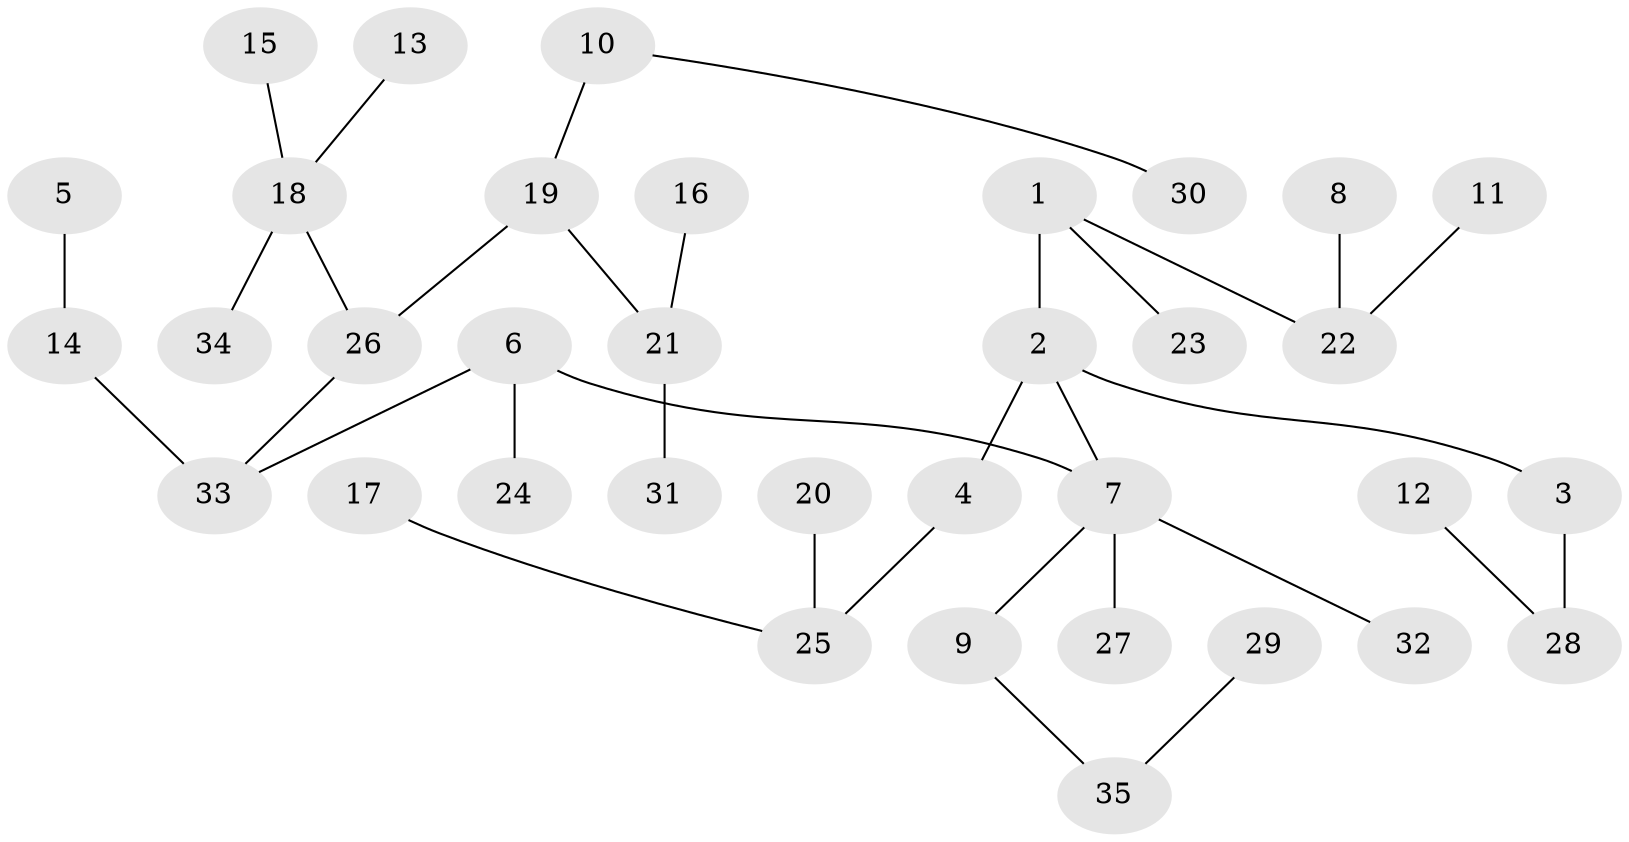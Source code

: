 // original degree distribution, {6: 0.014492753623188406, 5: 0.057971014492753624, 3: 0.11594202898550725, 2: 0.21739130434782608, 4: 0.07246376811594203, 1: 0.5217391304347826}
// Generated by graph-tools (version 1.1) at 2025/37/03/04/25 23:37:22]
// undirected, 35 vertices, 34 edges
graph export_dot {
  node [color=gray90,style=filled];
  1;
  2;
  3;
  4;
  5;
  6;
  7;
  8;
  9;
  10;
  11;
  12;
  13;
  14;
  15;
  16;
  17;
  18;
  19;
  20;
  21;
  22;
  23;
  24;
  25;
  26;
  27;
  28;
  29;
  30;
  31;
  32;
  33;
  34;
  35;
  1 -- 2 [weight=1.0];
  1 -- 22 [weight=1.0];
  1 -- 23 [weight=1.0];
  2 -- 3 [weight=1.0];
  2 -- 4 [weight=1.0];
  2 -- 7 [weight=1.0];
  3 -- 28 [weight=1.0];
  4 -- 25 [weight=1.0];
  5 -- 14 [weight=1.0];
  6 -- 7 [weight=1.0];
  6 -- 24 [weight=1.0];
  6 -- 33 [weight=1.0];
  7 -- 9 [weight=1.0];
  7 -- 27 [weight=1.0];
  7 -- 32 [weight=1.0];
  8 -- 22 [weight=1.0];
  9 -- 35 [weight=1.0];
  10 -- 19 [weight=1.0];
  10 -- 30 [weight=1.0];
  11 -- 22 [weight=1.0];
  12 -- 28 [weight=1.0];
  13 -- 18 [weight=1.0];
  14 -- 33 [weight=1.0];
  15 -- 18 [weight=1.0];
  16 -- 21 [weight=1.0];
  17 -- 25 [weight=1.0];
  18 -- 26 [weight=1.0];
  18 -- 34 [weight=1.0];
  19 -- 21 [weight=1.0];
  19 -- 26 [weight=1.0];
  20 -- 25 [weight=1.0];
  21 -- 31 [weight=1.0];
  26 -- 33 [weight=1.0];
  29 -- 35 [weight=1.0];
}
